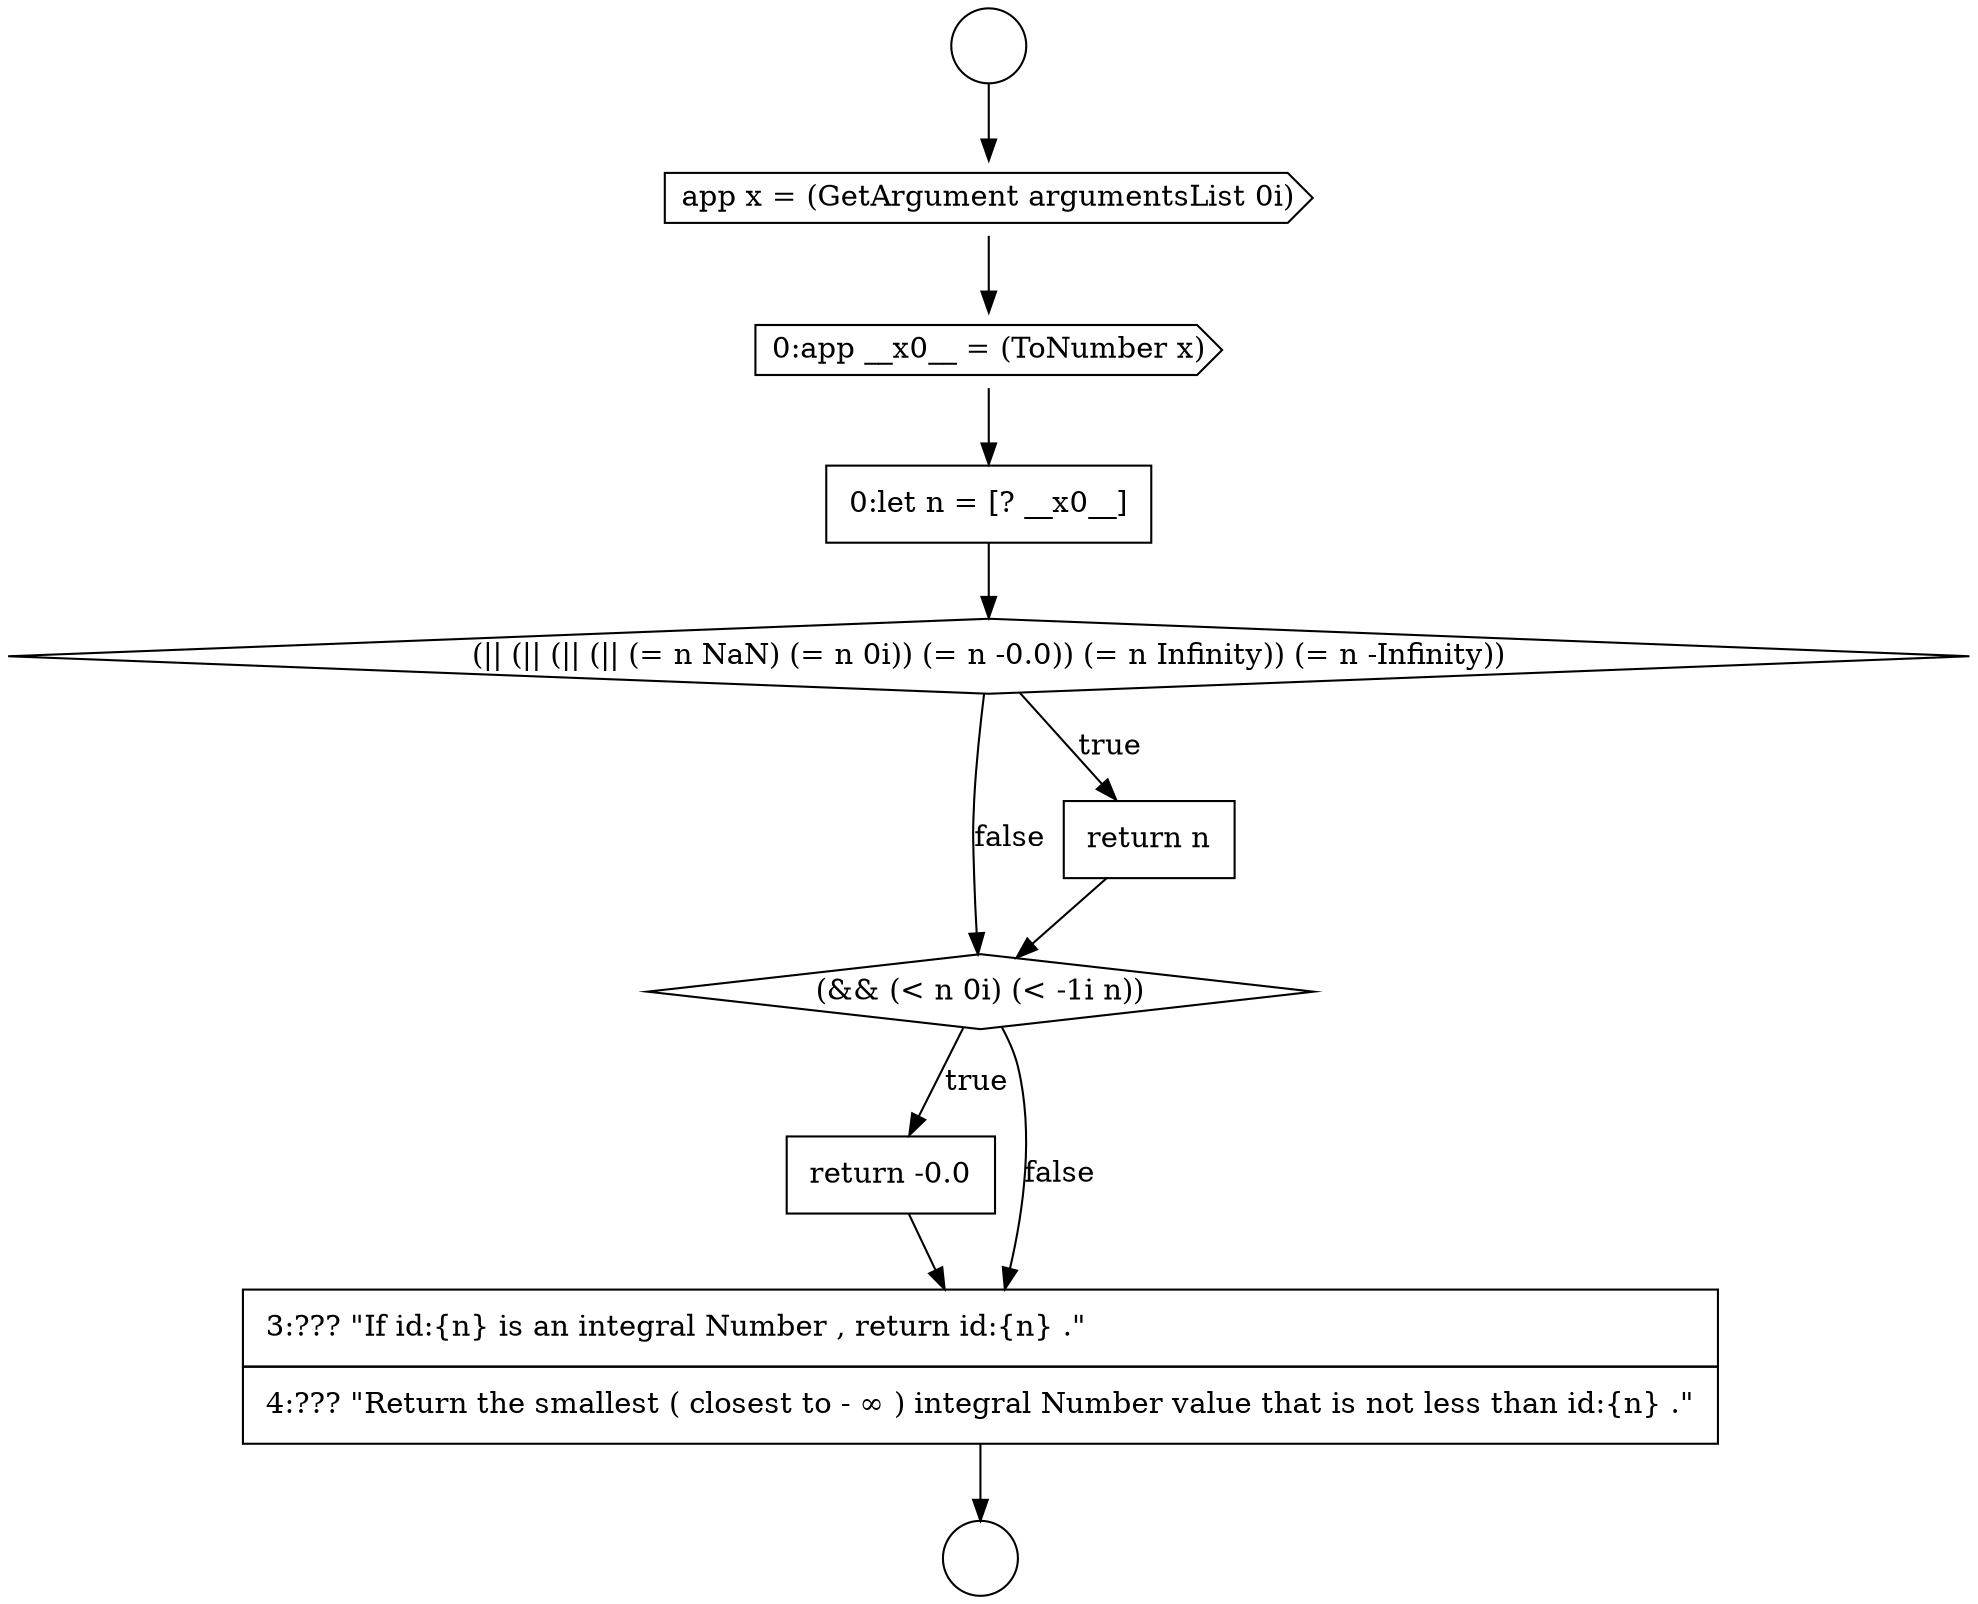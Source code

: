 digraph {
  node12869 [shape=cds, label=<<font color="black">app x = (GetArgument argumentsList 0i)</font>> color="black" fillcolor="white" style=filled]
  node12875 [shape=none, margin=0, label=<<font color="black">
    <table border="0" cellborder="1" cellspacing="0" cellpadding="10">
      <tr><td align="left">return -0.0</td></tr>
    </table>
  </font>> color="black" fillcolor="white" style=filled]
  node12870 [shape=cds, label=<<font color="black">0:app __x0__ = (ToNumber x)</font>> color="black" fillcolor="white" style=filled]
  node12874 [shape=diamond, label=<<font color="black">(&amp;&amp; (&lt; n 0i) (&lt; -1i n))</font>> color="black" fillcolor="white" style=filled]
  node12867 [shape=circle label=" " color="black" fillcolor="white" style=filled]
  node12873 [shape=none, margin=0, label=<<font color="black">
    <table border="0" cellborder="1" cellspacing="0" cellpadding="10">
      <tr><td align="left">return n</td></tr>
    </table>
  </font>> color="black" fillcolor="white" style=filled]
  node12871 [shape=none, margin=0, label=<<font color="black">
    <table border="0" cellborder="1" cellspacing="0" cellpadding="10">
      <tr><td align="left">0:let n = [? __x0__]</td></tr>
    </table>
  </font>> color="black" fillcolor="white" style=filled]
  node12868 [shape=circle label=" " color="black" fillcolor="white" style=filled]
  node12876 [shape=none, margin=0, label=<<font color="black">
    <table border="0" cellborder="1" cellspacing="0" cellpadding="10">
      <tr><td align="left">3:??? &quot;If id:{n} is an integral Number , return id:{n} .&quot;</td></tr>
      <tr><td align="left">4:??? &quot;Return the smallest ( closest to - &infin; ) integral Number value that is not less than id:{n} .&quot;</td></tr>
    </table>
  </font>> color="black" fillcolor="white" style=filled]
  node12872 [shape=diamond, label=<<font color="black">(|| (|| (|| (|| (= n NaN) (= n 0i)) (= n -0.0)) (= n Infinity)) (= n -Infinity))</font>> color="black" fillcolor="white" style=filled]
  node12870 -> node12871 [ color="black"]
  node12871 -> node12872 [ color="black"]
  node12876 -> node12868 [ color="black"]
  node12873 -> node12874 [ color="black"]
  node12874 -> node12875 [label=<<font color="black">true</font>> color="black"]
  node12874 -> node12876 [label=<<font color="black">false</font>> color="black"]
  node12875 -> node12876 [ color="black"]
  node12869 -> node12870 [ color="black"]
  node12872 -> node12873 [label=<<font color="black">true</font>> color="black"]
  node12872 -> node12874 [label=<<font color="black">false</font>> color="black"]
  node12867 -> node12869 [ color="black"]
}
